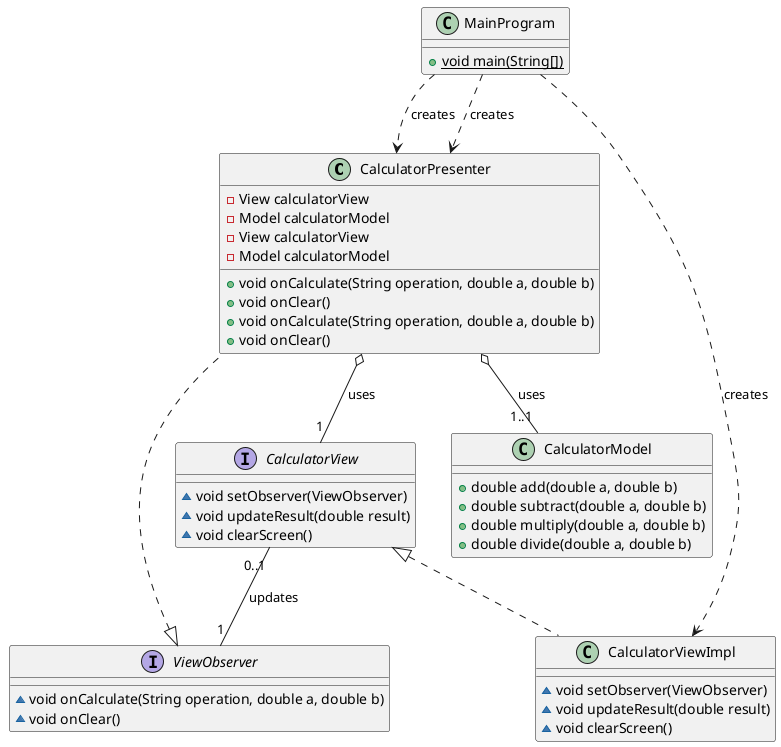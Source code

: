 @startuml
' Определение классов и интерфейсов
class CalculatorPresenter {
  - View calculatorView
  - Model calculatorModel
  + void onCalculate(String operation, double a, double b)
  + void onClear()
}





class CalculatorPresenter {
  - View calculatorView
  - Model calculatorModel
  + void onCalculate(String operation, double a, double b)
  + void onClear()
}

class CalculatorModel {
  + double add(double a, double b)
  + double subtract(double a, double b)
  + double multiply(double a, double b)
  + double divide(double a, double b)
}

interface CalculatorView {
  ~ void setObserver(ViewObserver)
  ~ void updateResult(double result)
  ~ void clearScreen()
}

class MainProgram {
  + {static} void main(String[])
}

interface ViewObserver {
  ~ void onCalculate(String operation, double a, double b)
  ~ void onClear()
}

class CalculatorViewImpl {
  ~ void setObserver(ViewObserver)
  ~ void updateResult(double result)
  ~ void clearScreen()
}

' Реализация интерфейса
ViewObserver <|.. CalculatorPresenter
CalculatorView <|.. CalculatorViewImpl

' Агрегация в UML отображается пустым ромбом
CalculatorPresenter o-- "1" CalculatorView : uses
CalculatorPresenter o-- "1..1" CalculatorModel : uses

' Зависимость
'MainProgram ..> ViewObserver : initiates
' Зависимость: MainProgram зависит от CalculatorPresenter для инициализации
MainProgram ..> CalculatorPresenter : creates
MainProgram ..> CalculatorViewImpl : creates
MainProgram ..> CalculatorPresenter : creates

' Ассоциация с мультипликатором
CalculatorView "0..1" -- "1" ViewObserver : updates
@enduml